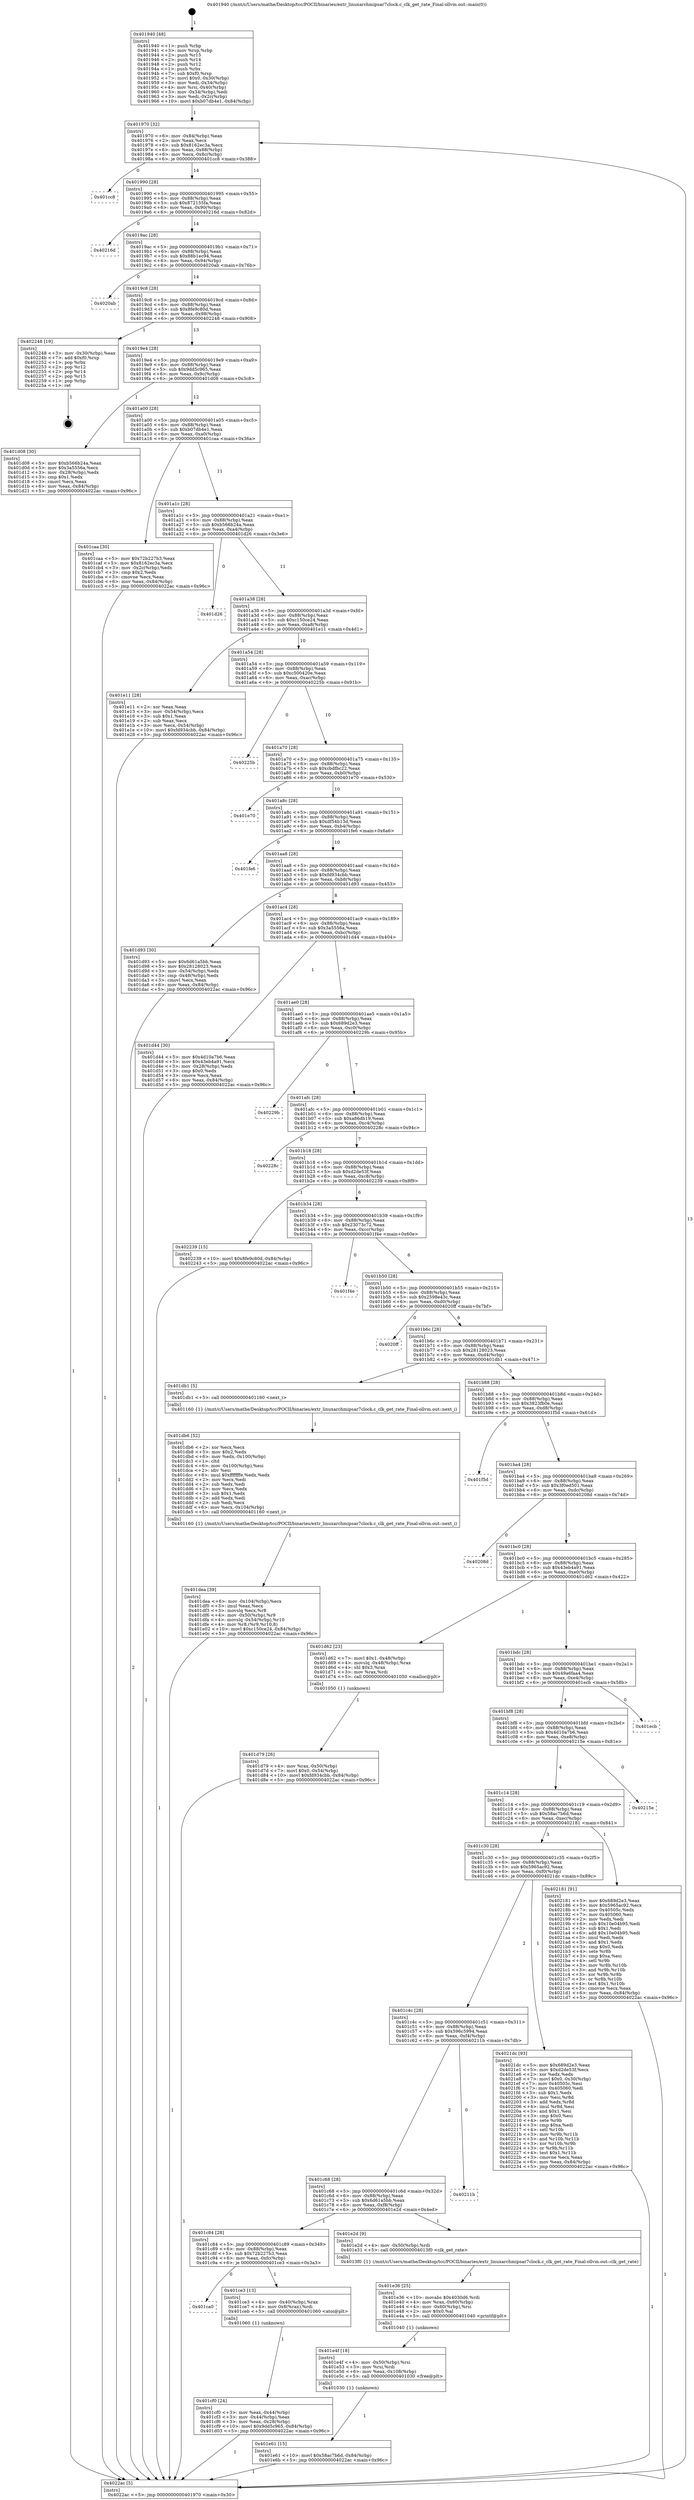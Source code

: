 digraph "0x401940" {
  label = "0x401940 (/mnt/c/Users/mathe/Desktop/tcc/POCII/binaries/extr_linuxarchmipsar7clock.c_clk_get_rate_Final-ollvm.out::main(0))"
  labelloc = "t"
  node[shape=record]

  Entry [label="",width=0.3,height=0.3,shape=circle,fillcolor=black,style=filled]
  "0x401970" [label="{
     0x401970 [32]\l
     | [instrs]\l
     &nbsp;&nbsp;0x401970 \<+6\>: mov -0x84(%rbp),%eax\l
     &nbsp;&nbsp;0x401976 \<+2\>: mov %eax,%ecx\l
     &nbsp;&nbsp;0x401978 \<+6\>: sub $0x8162ec3a,%ecx\l
     &nbsp;&nbsp;0x40197e \<+6\>: mov %eax,-0x88(%rbp)\l
     &nbsp;&nbsp;0x401984 \<+6\>: mov %ecx,-0x8c(%rbp)\l
     &nbsp;&nbsp;0x40198a \<+6\>: je 0000000000401cc8 \<main+0x388\>\l
  }"]
  "0x401cc8" [label="{
     0x401cc8\l
  }", style=dashed]
  "0x401990" [label="{
     0x401990 [28]\l
     | [instrs]\l
     &nbsp;&nbsp;0x401990 \<+5\>: jmp 0000000000401995 \<main+0x55\>\l
     &nbsp;&nbsp;0x401995 \<+6\>: mov -0x88(%rbp),%eax\l
     &nbsp;&nbsp;0x40199b \<+5\>: sub $0x872155fa,%eax\l
     &nbsp;&nbsp;0x4019a0 \<+6\>: mov %eax,-0x90(%rbp)\l
     &nbsp;&nbsp;0x4019a6 \<+6\>: je 000000000040216d \<main+0x82d\>\l
  }"]
  Exit [label="",width=0.3,height=0.3,shape=circle,fillcolor=black,style=filled,peripheries=2]
  "0x40216d" [label="{
     0x40216d\l
  }", style=dashed]
  "0x4019ac" [label="{
     0x4019ac [28]\l
     | [instrs]\l
     &nbsp;&nbsp;0x4019ac \<+5\>: jmp 00000000004019b1 \<main+0x71\>\l
     &nbsp;&nbsp;0x4019b1 \<+6\>: mov -0x88(%rbp),%eax\l
     &nbsp;&nbsp;0x4019b7 \<+5\>: sub $0x88b1ec94,%eax\l
     &nbsp;&nbsp;0x4019bc \<+6\>: mov %eax,-0x94(%rbp)\l
     &nbsp;&nbsp;0x4019c2 \<+6\>: je 00000000004020ab \<main+0x76b\>\l
  }"]
  "0x401e61" [label="{
     0x401e61 [15]\l
     | [instrs]\l
     &nbsp;&nbsp;0x401e61 \<+10\>: movl $0x58ac7b6d,-0x84(%rbp)\l
     &nbsp;&nbsp;0x401e6b \<+5\>: jmp 00000000004022ac \<main+0x96c\>\l
  }"]
  "0x4020ab" [label="{
     0x4020ab\l
  }", style=dashed]
  "0x4019c8" [label="{
     0x4019c8 [28]\l
     | [instrs]\l
     &nbsp;&nbsp;0x4019c8 \<+5\>: jmp 00000000004019cd \<main+0x8d\>\l
     &nbsp;&nbsp;0x4019cd \<+6\>: mov -0x88(%rbp),%eax\l
     &nbsp;&nbsp;0x4019d3 \<+5\>: sub $0x8fe9c80d,%eax\l
     &nbsp;&nbsp;0x4019d8 \<+6\>: mov %eax,-0x98(%rbp)\l
     &nbsp;&nbsp;0x4019de \<+6\>: je 0000000000402248 \<main+0x908\>\l
  }"]
  "0x401e4f" [label="{
     0x401e4f [18]\l
     | [instrs]\l
     &nbsp;&nbsp;0x401e4f \<+4\>: mov -0x50(%rbp),%rsi\l
     &nbsp;&nbsp;0x401e53 \<+3\>: mov %rsi,%rdi\l
     &nbsp;&nbsp;0x401e56 \<+6\>: mov %eax,-0x108(%rbp)\l
     &nbsp;&nbsp;0x401e5c \<+5\>: call 0000000000401030 \<free@plt\>\l
     | [calls]\l
     &nbsp;&nbsp;0x401030 \{1\} (unknown)\l
  }"]
  "0x402248" [label="{
     0x402248 [19]\l
     | [instrs]\l
     &nbsp;&nbsp;0x402248 \<+3\>: mov -0x30(%rbp),%eax\l
     &nbsp;&nbsp;0x40224b \<+7\>: add $0xf0,%rsp\l
     &nbsp;&nbsp;0x402252 \<+1\>: pop %rbx\l
     &nbsp;&nbsp;0x402253 \<+2\>: pop %r12\l
     &nbsp;&nbsp;0x402255 \<+2\>: pop %r14\l
     &nbsp;&nbsp;0x402257 \<+2\>: pop %r15\l
     &nbsp;&nbsp;0x402259 \<+1\>: pop %rbp\l
     &nbsp;&nbsp;0x40225a \<+1\>: ret\l
  }"]
  "0x4019e4" [label="{
     0x4019e4 [28]\l
     | [instrs]\l
     &nbsp;&nbsp;0x4019e4 \<+5\>: jmp 00000000004019e9 \<main+0xa9\>\l
     &nbsp;&nbsp;0x4019e9 \<+6\>: mov -0x88(%rbp),%eax\l
     &nbsp;&nbsp;0x4019ef \<+5\>: sub $0x9dd5c965,%eax\l
     &nbsp;&nbsp;0x4019f4 \<+6\>: mov %eax,-0x9c(%rbp)\l
     &nbsp;&nbsp;0x4019fa \<+6\>: je 0000000000401d08 \<main+0x3c8\>\l
  }"]
  "0x401e36" [label="{
     0x401e36 [25]\l
     | [instrs]\l
     &nbsp;&nbsp;0x401e36 \<+10\>: movabs $0x4030d6,%rdi\l
     &nbsp;&nbsp;0x401e40 \<+4\>: mov %rax,-0x60(%rbp)\l
     &nbsp;&nbsp;0x401e44 \<+4\>: mov -0x60(%rbp),%rsi\l
     &nbsp;&nbsp;0x401e48 \<+2\>: mov $0x0,%al\l
     &nbsp;&nbsp;0x401e4a \<+5\>: call 0000000000401040 \<printf@plt\>\l
     | [calls]\l
     &nbsp;&nbsp;0x401040 \{1\} (unknown)\l
  }"]
  "0x401d08" [label="{
     0x401d08 [30]\l
     | [instrs]\l
     &nbsp;&nbsp;0x401d08 \<+5\>: mov $0xb566b24a,%eax\l
     &nbsp;&nbsp;0x401d0d \<+5\>: mov $0x3a5556a,%ecx\l
     &nbsp;&nbsp;0x401d12 \<+3\>: mov -0x28(%rbp),%edx\l
     &nbsp;&nbsp;0x401d15 \<+3\>: cmp $0x1,%edx\l
     &nbsp;&nbsp;0x401d18 \<+3\>: cmovl %ecx,%eax\l
     &nbsp;&nbsp;0x401d1b \<+6\>: mov %eax,-0x84(%rbp)\l
     &nbsp;&nbsp;0x401d21 \<+5\>: jmp 00000000004022ac \<main+0x96c\>\l
  }"]
  "0x401a00" [label="{
     0x401a00 [28]\l
     | [instrs]\l
     &nbsp;&nbsp;0x401a00 \<+5\>: jmp 0000000000401a05 \<main+0xc5\>\l
     &nbsp;&nbsp;0x401a05 \<+6\>: mov -0x88(%rbp),%eax\l
     &nbsp;&nbsp;0x401a0b \<+5\>: sub $0xb07db4e1,%eax\l
     &nbsp;&nbsp;0x401a10 \<+6\>: mov %eax,-0xa0(%rbp)\l
     &nbsp;&nbsp;0x401a16 \<+6\>: je 0000000000401caa \<main+0x36a\>\l
  }"]
  "0x401dea" [label="{
     0x401dea [39]\l
     | [instrs]\l
     &nbsp;&nbsp;0x401dea \<+6\>: mov -0x104(%rbp),%ecx\l
     &nbsp;&nbsp;0x401df0 \<+3\>: imul %eax,%ecx\l
     &nbsp;&nbsp;0x401df3 \<+3\>: movslq %ecx,%r8\l
     &nbsp;&nbsp;0x401df6 \<+4\>: mov -0x50(%rbp),%r9\l
     &nbsp;&nbsp;0x401dfa \<+4\>: movslq -0x54(%rbp),%r10\l
     &nbsp;&nbsp;0x401dfe \<+4\>: mov %r8,(%r9,%r10,8)\l
     &nbsp;&nbsp;0x401e02 \<+10\>: movl $0xc150ce24,-0x84(%rbp)\l
     &nbsp;&nbsp;0x401e0c \<+5\>: jmp 00000000004022ac \<main+0x96c\>\l
  }"]
  "0x401caa" [label="{
     0x401caa [30]\l
     | [instrs]\l
     &nbsp;&nbsp;0x401caa \<+5\>: mov $0x72b227b3,%eax\l
     &nbsp;&nbsp;0x401caf \<+5\>: mov $0x8162ec3a,%ecx\l
     &nbsp;&nbsp;0x401cb4 \<+3\>: mov -0x2c(%rbp),%edx\l
     &nbsp;&nbsp;0x401cb7 \<+3\>: cmp $0x2,%edx\l
     &nbsp;&nbsp;0x401cba \<+3\>: cmovne %ecx,%eax\l
     &nbsp;&nbsp;0x401cbd \<+6\>: mov %eax,-0x84(%rbp)\l
     &nbsp;&nbsp;0x401cc3 \<+5\>: jmp 00000000004022ac \<main+0x96c\>\l
  }"]
  "0x401a1c" [label="{
     0x401a1c [28]\l
     | [instrs]\l
     &nbsp;&nbsp;0x401a1c \<+5\>: jmp 0000000000401a21 \<main+0xe1\>\l
     &nbsp;&nbsp;0x401a21 \<+6\>: mov -0x88(%rbp),%eax\l
     &nbsp;&nbsp;0x401a27 \<+5\>: sub $0xb566b24a,%eax\l
     &nbsp;&nbsp;0x401a2c \<+6\>: mov %eax,-0xa4(%rbp)\l
     &nbsp;&nbsp;0x401a32 \<+6\>: je 0000000000401d26 \<main+0x3e6\>\l
  }"]
  "0x4022ac" [label="{
     0x4022ac [5]\l
     | [instrs]\l
     &nbsp;&nbsp;0x4022ac \<+5\>: jmp 0000000000401970 \<main+0x30\>\l
  }"]
  "0x401940" [label="{
     0x401940 [48]\l
     | [instrs]\l
     &nbsp;&nbsp;0x401940 \<+1\>: push %rbp\l
     &nbsp;&nbsp;0x401941 \<+3\>: mov %rsp,%rbp\l
     &nbsp;&nbsp;0x401944 \<+2\>: push %r15\l
     &nbsp;&nbsp;0x401946 \<+2\>: push %r14\l
     &nbsp;&nbsp;0x401948 \<+2\>: push %r12\l
     &nbsp;&nbsp;0x40194a \<+1\>: push %rbx\l
     &nbsp;&nbsp;0x40194b \<+7\>: sub $0xf0,%rsp\l
     &nbsp;&nbsp;0x401952 \<+7\>: movl $0x0,-0x30(%rbp)\l
     &nbsp;&nbsp;0x401959 \<+3\>: mov %edi,-0x34(%rbp)\l
     &nbsp;&nbsp;0x40195c \<+4\>: mov %rsi,-0x40(%rbp)\l
     &nbsp;&nbsp;0x401960 \<+3\>: mov -0x34(%rbp),%edi\l
     &nbsp;&nbsp;0x401963 \<+3\>: mov %edi,-0x2c(%rbp)\l
     &nbsp;&nbsp;0x401966 \<+10\>: movl $0xb07db4e1,-0x84(%rbp)\l
  }"]
  "0x401db6" [label="{
     0x401db6 [52]\l
     | [instrs]\l
     &nbsp;&nbsp;0x401db6 \<+2\>: xor %ecx,%ecx\l
     &nbsp;&nbsp;0x401db8 \<+5\>: mov $0x2,%edx\l
     &nbsp;&nbsp;0x401dbd \<+6\>: mov %edx,-0x100(%rbp)\l
     &nbsp;&nbsp;0x401dc3 \<+1\>: cltd\l
     &nbsp;&nbsp;0x401dc4 \<+6\>: mov -0x100(%rbp),%esi\l
     &nbsp;&nbsp;0x401dca \<+2\>: idiv %esi\l
     &nbsp;&nbsp;0x401dcc \<+6\>: imul $0xfffffffe,%edx,%edx\l
     &nbsp;&nbsp;0x401dd2 \<+2\>: mov %ecx,%edi\l
     &nbsp;&nbsp;0x401dd4 \<+2\>: sub %edx,%edi\l
     &nbsp;&nbsp;0x401dd6 \<+2\>: mov %ecx,%edx\l
     &nbsp;&nbsp;0x401dd8 \<+3\>: sub $0x1,%edx\l
     &nbsp;&nbsp;0x401ddb \<+2\>: add %edx,%edi\l
     &nbsp;&nbsp;0x401ddd \<+2\>: sub %edi,%ecx\l
     &nbsp;&nbsp;0x401ddf \<+6\>: mov %ecx,-0x104(%rbp)\l
     &nbsp;&nbsp;0x401de5 \<+5\>: call 0000000000401160 \<next_i\>\l
     | [calls]\l
     &nbsp;&nbsp;0x401160 \{1\} (/mnt/c/Users/mathe/Desktop/tcc/POCII/binaries/extr_linuxarchmipsar7clock.c_clk_get_rate_Final-ollvm.out::next_i)\l
  }"]
  "0x401d26" [label="{
     0x401d26\l
  }", style=dashed]
  "0x401a38" [label="{
     0x401a38 [28]\l
     | [instrs]\l
     &nbsp;&nbsp;0x401a38 \<+5\>: jmp 0000000000401a3d \<main+0xfd\>\l
     &nbsp;&nbsp;0x401a3d \<+6\>: mov -0x88(%rbp),%eax\l
     &nbsp;&nbsp;0x401a43 \<+5\>: sub $0xc150ce24,%eax\l
     &nbsp;&nbsp;0x401a48 \<+6\>: mov %eax,-0xa8(%rbp)\l
     &nbsp;&nbsp;0x401a4e \<+6\>: je 0000000000401e11 \<main+0x4d1\>\l
  }"]
  "0x401d79" [label="{
     0x401d79 [26]\l
     | [instrs]\l
     &nbsp;&nbsp;0x401d79 \<+4\>: mov %rax,-0x50(%rbp)\l
     &nbsp;&nbsp;0x401d7d \<+7\>: movl $0x0,-0x54(%rbp)\l
     &nbsp;&nbsp;0x401d84 \<+10\>: movl $0xfd934cbb,-0x84(%rbp)\l
     &nbsp;&nbsp;0x401d8e \<+5\>: jmp 00000000004022ac \<main+0x96c\>\l
  }"]
  "0x401e11" [label="{
     0x401e11 [28]\l
     | [instrs]\l
     &nbsp;&nbsp;0x401e11 \<+2\>: xor %eax,%eax\l
     &nbsp;&nbsp;0x401e13 \<+3\>: mov -0x54(%rbp),%ecx\l
     &nbsp;&nbsp;0x401e16 \<+3\>: sub $0x1,%eax\l
     &nbsp;&nbsp;0x401e19 \<+2\>: sub %eax,%ecx\l
     &nbsp;&nbsp;0x401e1b \<+3\>: mov %ecx,-0x54(%rbp)\l
     &nbsp;&nbsp;0x401e1e \<+10\>: movl $0xfd934cbb,-0x84(%rbp)\l
     &nbsp;&nbsp;0x401e28 \<+5\>: jmp 00000000004022ac \<main+0x96c\>\l
  }"]
  "0x401a54" [label="{
     0x401a54 [28]\l
     | [instrs]\l
     &nbsp;&nbsp;0x401a54 \<+5\>: jmp 0000000000401a59 \<main+0x119\>\l
     &nbsp;&nbsp;0x401a59 \<+6\>: mov -0x88(%rbp),%eax\l
     &nbsp;&nbsp;0x401a5f \<+5\>: sub $0xc500420e,%eax\l
     &nbsp;&nbsp;0x401a64 \<+6\>: mov %eax,-0xac(%rbp)\l
     &nbsp;&nbsp;0x401a6a \<+6\>: je 000000000040225b \<main+0x91b\>\l
  }"]
  "0x401cf0" [label="{
     0x401cf0 [24]\l
     | [instrs]\l
     &nbsp;&nbsp;0x401cf0 \<+3\>: mov %eax,-0x44(%rbp)\l
     &nbsp;&nbsp;0x401cf3 \<+3\>: mov -0x44(%rbp),%eax\l
     &nbsp;&nbsp;0x401cf6 \<+3\>: mov %eax,-0x28(%rbp)\l
     &nbsp;&nbsp;0x401cf9 \<+10\>: movl $0x9dd5c965,-0x84(%rbp)\l
     &nbsp;&nbsp;0x401d03 \<+5\>: jmp 00000000004022ac \<main+0x96c\>\l
  }"]
  "0x40225b" [label="{
     0x40225b\l
  }", style=dashed]
  "0x401a70" [label="{
     0x401a70 [28]\l
     | [instrs]\l
     &nbsp;&nbsp;0x401a70 \<+5\>: jmp 0000000000401a75 \<main+0x135\>\l
     &nbsp;&nbsp;0x401a75 \<+6\>: mov -0x88(%rbp),%eax\l
     &nbsp;&nbsp;0x401a7b \<+5\>: sub $0xcbdfbc22,%eax\l
     &nbsp;&nbsp;0x401a80 \<+6\>: mov %eax,-0xb0(%rbp)\l
     &nbsp;&nbsp;0x401a86 \<+6\>: je 0000000000401e70 \<main+0x530\>\l
  }"]
  "0x401ca0" [label="{
     0x401ca0\l
  }", style=dashed]
  "0x401e70" [label="{
     0x401e70\l
  }", style=dashed]
  "0x401a8c" [label="{
     0x401a8c [28]\l
     | [instrs]\l
     &nbsp;&nbsp;0x401a8c \<+5\>: jmp 0000000000401a91 \<main+0x151\>\l
     &nbsp;&nbsp;0x401a91 \<+6\>: mov -0x88(%rbp),%eax\l
     &nbsp;&nbsp;0x401a97 \<+5\>: sub $0xdf54b13d,%eax\l
     &nbsp;&nbsp;0x401a9c \<+6\>: mov %eax,-0xb4(%rbp)\l
     &nbsp;&nbsp;0x401aa2 \<+6\>: je 0000000000401fe6 \<main+0x6a6\>\l
  }"]
  "0x401ce3" [label="{
     0x401ce3 [13]\l
     | [instrs]\l
     &nbsp;&nbsp;0x401ce3 \<+4\>: mov -0x40(%rbp),%rax\l
     &nbsp;&nbsp;0x401ce7 \<+4\>: mov 0x8(%rax),%rdi\l
     &nbsp;&nbsp;0x401ceb \<+5\>: call 0000000000401060 \<atoi@plt\>\l
     | [calls]\l
     &nbsp;&nbsp;0x401060 \{1\} (unknown)\l
  }"]
  "0x401fe6" [label="{
     0x401fe6\l
  }", style=dashed]
  "0x401aa8" [label="{
     0x401aa8 [28]\l
     | [instrs]\l
     &nbsp;&nbsp;0x401aa8 \<+5\>: jmp 0000000000401aad \<main+0x16d\>\l
     &nbsp;&nbsp;0x401aad \<+6\>: mov -0x88(%rbp),%eax\l
     &nbsp;&nbsp;0x401ab3 \<+5\>: sub $0xfd934cbb,%eax\l
     &nbsp;&nbsp;0x401ab8 \<+6\>: mov %eax,-0xb8(%rbp)\l
     &nbsp;&nbsp;0x401abe \<+6\>: je 0000000000401d93 \<main+0x453\>\l
  }"]
  "0x401c84" [label="{
     0x401c84 [28]\l
     | [instrs]\l
     &nbsp;&nbsp;0x401c84 \<+5\>: jmp 0000000000401c89 \<main+0x349\>\l
     &nbsp;&nbsp;0x401c89 \<+6\>: mov -0x88(%rbp),%eax\l
     &nbsp;&nbsp;0x401c8f \<+5\>: sub $0x72b227b3,%eax\l
     &nbsp;&nbsp;0x401c94 \<+6\>: mov %eax,-0xfc(%rbp)\l
     &nbsp;&nbsp;0x401c9a \<+6\>: je 0000000000401ce3 \<main+0x3a3\>\l
  }"]
  "0x401d93" [label="{
     0x401d93 [30]\l
     | [instrs]\l
     &nbsp;&nbsp;0x401d93 \<+5\>: mov $0x6d61a5bb,%eax\l
     &nbsp;&nbsp;0x401d98 \<+5\>: mov $0x28128023,%ecx\l
     &nbsp;&nbsp;0x401d9d \<+3\>: mov -0x54(%rbp),%edx\l
     &nbsp;&nbsp;0x401da0 \<+3\>: cmp -0x48(%rbp),%edx\l
     &nbsp;&nbsp;0x401da3 \<+3\>: cmovl %ecx,%eax\l
     &nbsp;&nbsp;0x401da6 \<+6\>: mov %eax,-0x84(%rbp)\l
     &nbsp;&nbsp;0x401dac \<+5\>: jmp 00000000004022ac \<main+0x96c\>\l
  }"]
  "0x401ac4" [label="{
     0x401ac4 [28]\l
     | [instrs]\l
     &nbsp;&nbsp;0x401ac4 \<+5\>: jmp 0000000000401ac9 \<main+0x189\>\l
     &nbsp;&nbsp;0x401ac9 \<+6\>: mov -0x88(%rbp),%eax\l
     &nbsp;&nbsp;0x401acf \<+5\>: sub $0x3a5556a,%eax\l
     &nbsp;&nbsp;0x401ad4 \<+6\>: mov %eax,-0xbc(%rbp)\l
     &nbsp;&nbsp;0x401ada \<+6\>: je 0000000000401d44 \<main+0x404\>\l
  }"]
  "0x401e2d" [label="{
     0x401e2d [9]\l
     | [instrs]\l
     &nbsp;&nbsp;0x401e2d \<+4\>: mov -0x50(%rbp),%rdi\l
     &nbsp;&nbsp;0x401e31 \<+5\>: call 00000000004013f0 \<clk_get_rate\>\l
     | [calls]\l
     &nbsp;&nbsp;0x4013f0 \{1\} (/mnt/c/Users/mathe/Desktop/tcc/POCII/binaries/extr_linuxarchmipsar7clock.c_clk_get_rate_Final-ollvm.out::clk_get_rate)\l
  }"]
  "0x401d44" [label="{
     0x401d44 [30]\l
     | [instrs]\l
     &nbsp;&nbsp;0x401d44 \<+5\>: mov $0x4d10a7b6,%eax\l
     &nbsp;&nbsp;0x401d49 \<+5\>: mov $0x43eb4a91,%ecx\l
     &nbsp;&nbsp;0x401d4e \<+3\>: mov -0x28(%rbp),%edx\l
     &nbsp;&nbsp;0x401d51 \<+3\>: cmp $0x0,%edx\l
     &nbsp;&nbsp;0x401d54 \<+3\>: cmove %ecx,%eax\l
     &nbsp;&nbsp;0x401d57 \<+6\>: mov %eax,-0x84(%rbp)\l
     &nbsp;&nbsp;0x401d5d \<+5\>: jmp 00000000004022ac \<main+0x96c\>\l
  }"]
  "0x401ae0" [label="{
     0x401ae0 [28]\l
     | [instrs]\l
     &nbsp;&nbsp;0x401ae0 \<+5\>: jmp 0000000000401ae5 \<main+0x1a5\>\l
     &nbsp;&nbsp;0x401ae5 \<+6\>: mov -0x88(%rbp),%eax\l
     &nbsp;&nbsp;0x401aeb \<+5\>: sub $0x689d2e3,%eax\l
     &nbsp;&nbsp;0x401af0 \<+6\>: mov %eax,-0xc0(%rbp)\l
     &nbsp;&nbsp;0x401af6 \<+6\>: je 000000000040229b \<main+0x95b\>\l
  }"]
  "0x401c68" [label="{
     0x401c68 [28]\l
     | [instrs]\l
     &nbsp;&nbsp;0x401c68 \<+5\>: jmp 0000000000401c6d \<main+0x32d\>\l
     &nbsp;&nbsp;0x401c6d \<+6\>: mov -0x88(%rbp),%eax\l
     &nbsp;&nbsp;0x401c73 \<+5\>: sub $0x6d61a5bb,%eax\l
     &nbsp;&nbsp;0x401c78 \<+6\>: mov %eax,-0xf8(%rbp)\l
     &nbsp;&nbsp;0x401c7e \<+6\>: je 0000000000401e2d \<main+0x4ed\>\l
  }"]
  "0x40229b" [label="{
     0x40229b\l
  }", style=dashed]
  "0x401afc" [label="{
     0x401afc [28]\l
     | [instrs]\l
     &nbsp;&nbsp;0x401afc \<+5\>: jmp 0000000000401b01 \<main+0x1c1\>\l
     &nbsp;&nbsp;0x401b01 \<+6\>: mov -0x88(%rbp),%eax\l
     &nbsp;&nbsp;0x401b07 \<+5\>: sub $0xa86db19,%eax\l
     &nbsp;&nbsp;0x401b0c \<+6\>: mov %eax,-0xc4(%rbp)\l
     &nbsp;&nbsp;0x401b12 \<+6\>: je 000000000040228c \<main+0x94c\>\l
  }"]
  "0x40211b" [label="{
     0x40211b\l
  }", style=dashed]
  "0x40228c" [label="{
     0x40228c\l
  }", style=dashed]
  "0x401b18" [label="{
     0x401b18 [28]\l
     | [instrs]\l
     &nbsp;&nbsp;0x401b18 \<+5\>: jmp 0000000000401b1d \<main+0x1dd\>\l
     &nbsp;&nbsp;0x401b1d \<+6\>: mov -0x88(%rbp),%eax\l
     &nbsp;&nbsp;0x401b23 \<+5\>: sub $0xd2de53f,%eax\l
     &nbsp;&nbsp;0x401b28 \<+6\>: mov %eax,-0xc8(%rbp)\l
     &nbsp;&nbsp;0x401b2e \<+6\>: je 0000000000402239 \<main+0x8f9\>\l
  }"]
  "0x401c4c" [label="{
     0x401c4c [28]\l
     | [instrs]\l
     &nbsp;&nbsp;0x401c4c \<+5\>: jmp 0000000000401c51 \<main+0x311\>\l
     &nbsp;&nbsp;0x401c51 \<+6\>: mov -0x88(%rbp),%eax\l
     &nbsp;&nbsp;0x401c57 \<+5\>: sub $0x596c5994,%eax\l
     &nbsp;&nbsp;0x401c5c \<+6\>: mov %eax,-0xf4(%rbp)\l
     &nbsp;&nbsp;0x401c62 \<+6\>: je 000000000040211b \<main+0x7db\>\l
  }"]
  "0x402239" [label="{
     0x402239 [15]\l
     | [instrs]\l
     &nbsp;&nbsp;0x402239 \<+10\>: movl $0x8fe9c80d,-0x84(%rbp)\l
     &nbsp;&nbsp;0x402243 \<+5\>: jmp 00000000004022ac \<main+0x96c\>\l
  }"]
  "0x401b34" [label="{
     0x401b34 [28]\l
     | [instrs]\l
     &nbsp;&nbsp;0x401b34 \<+5\>: jmp 0000000000401b39 \<main+0x1f9\>\l
     &nbsp;&nbsp;0x401b39 \<+6\>: mov -0x88(%rbp),%eax\l
     &nbsp;&nbsp;0x401b3f \<+5\>: sub $0x23073c72,%eax\l
     &nbsp;&nbsp;0x401b44 \<+6\>: mov %eax,-0xcc(%rbp)\l
     &nbsp;&nbsp;0x401b4a \<+6\>: je 0000000000401f4e \<main+0x60e\>\l
  }"]
  "0x4021dc" [label="{
     0x4021dc [93]\l
     | [instrs]\l
     &nbsp;&nbsp;0x4021dc \<+5\>: mov $0x689d2e3,%eax\l
     &nbsp;&nbsp;0x4021e1 \<+5\>: mov $0xd2de53f,%ecx\l
     &nbsp;&nbsp;0x4021e6 \<+2\>: xor %edx,%edx\l
     &nbsp;&nbsp;0x4021e8 \<+7\>: movl $0x0,-0x30(%rbp)\l
     &nbsp;&nbsp;0x4021ef \<+7\>: mov 0x40505c,%esi\l
     &nbsp;&nbsp;0x4021f6 \<+7\>: mov 0x405060,%edi\l
     &nbsp;&nbsp;0x4021fd \<+3\>: sub $0x1,%edx\l
     &nbsp;&nbsp;0x402200 \<+3\>: mov %esi,%r8d\l
     &nbsp;&nbsp;0x402203 \<+3\>: add %edx,%r8d\l
     &nbsp;&nbsp;0x402206 \<+4\>: imul %r8d,%esi\l
     &nbsp;&nbsp;0x40220a \<+3\>: and $0x1,%esi\l
     &nbsp;&nbsp;0x40220d \<+3\>: cmp $0x0,%esi\l
     &nbsp;&nbsp;0x402210 \<+4\>: sete %r9b\l
     &nbsp;&nbsp;0x402214 \<+3\>: cmp $0xa,%edi\l
     &nbsp;&nbsp;0x402217 \<+4\>: setl %r10b\l
     &nbsp;&nbsp;0x40221b \<+3\>: mov %r9b,%r11b\l
     &nbsp;&nbsp;0x40221e \<+3\>: and %r10b,%r11b\l
     &nbsp;&nbsp;0x402221 \<+3\>: xor %r10b,%r9b\l
     &nbsp;&nbsp;0x402224 \<+3\>: or %r9b,%r11b\l
     &nbsp;&nbsp;0x402227 \<+4\>: test $0x1,%r11b\l
     &nbsp;&nbsp;0x40222b \<+3\>: cmovne %ecx,%eax\l
     &nbsp;&nbsp;0x40222e \<+6\>: mov %eax,-0x84(%rbp)\l
     &nbsp;&nbsp;0x402234 \<+5\>: jmp 00000000004022ac \<main+0x96c\>\l
  }"]
  "0x401f4e" [label="{
     0x401f4e\l
  }", style=dashed]
  "0x401b50" [label="{
     0x401b50 [28]\l
     | [instrs]\l
     &nbsp;&nbsp;0x401b50 \<+5\>: jmp 0000000000401b55 \<main+0x215\>\l
     &nbsp;&nbsp;0x401b55 \<+6\>: mov -0x88(%rbp),%eax\l
     &nbsp;&nbsp;0x401b5b \<+5\>: sub $0x2598e43c,%eax\l
     &nbsp;&nbsp;0x401b60 \<+6\>: mov %eax,-0xd0(%rbp)\l
     &nbsp;&nbsp;0x401b66 \<+6\>: je 00000000004020ff \<main+0x7bf\>\l
  }"]
  "0x401c30" [label="{
     0x401c30 [28]\l
     | [instrs]\l
     &nbsp;&nbsp;0x401c30 \<+5\>: jmp 0000000000401c35 \<main+0x2f5\>\l
     &nbsp;&nbsp;0x401c35 \<+6\>: mov -0x88(%rbp),%eax\l
     &nbsp;&nbsp;0x401c3b \<+5\>: sub $0x5965ac92,%eax\l
     &nbsp;&nbsp;0x401c40 \<+6\>: mov %eax,-0xf0(%rbp)\l
     &nbsp;&nbsp;0x401c46 \<+6\>: je 00000000004021dc \<main+0x89c\>\l
  }"]
  "0x4020ff" [label="{
     0x4020ff\l
  }", style=dashed]
  "0x401b6c" [label="{
     0x401b6c [28]\l
     | [instrs]\l
     &nbsp;&nbsp;0x401b6c \<+5\>: jmp 0000000000401b71 \<main+0x231\>\l
     &nbsp;&nbsp;0x401b71 \<+6\>: mov -0x88(%rbp),%eax\l
     &nbsp;&nbsp;0x401b77 \<+5\>: sub $0x28128023,%eax\l
     &nbsp;&nbsp;0x401b7c \<+6\>: mov %eax,-0xd4(%rbp)\l
     &nbsp;&nbsp;0x401b82 \<+6\>: je 0000000000401db1 \<main+0x471\>\l
  }"]
  "0x402181" [label="{
     0x402181 [91]\l
     | [instrs]\l
     &nbsp;&nbsp;0x402181 \<+5\>: mov $0x689d2e3,%eax\l
     &nbsp;&nbsp;0x402186 \<+5\>: mov $0x5965ac92,%ecx\l
     &nbsp;&nbsp;0x40218b \<+7\>: mov 0x40505c,%edx\l
     &nbsp;&nbsp;0x402192 \<+7\>: mov 0x405060,%esi\l
     &nbsp;&nbsp;0x402199 \<+2\>: mov %edx,%edi\l
     &nbsp;&nbsp;0x40219b \<+6\>: sub $0x10e04b95,%edi\l
     &nbsp;&nbsp;0x4021a1 \<+3\>: sub $0x1,%edi\l
     &nbsp;&nbsp;0x4021a4 \<+6\>: add $0x10e04b95,%edi\l
     &nbsp;&nbsp;0x4021aa \<+3\>: imul %edi,%edx\l
     &nbsp;&nbsp;0x4021ad \<+3\>: and $0x1,%edx\l
     &nbsp;&nbsp;0x4021b0 \<+3\>: cmp $0x0,%edx\l
     &nbsp;&nbsp;0x4021b3 \<+4\>: sete %r8b\l
     &nbsp;&nbsp;0x4021b7 \<+3\>: cmp $0xa,%esi\l
     &nbsp;&nbsp;0x4021ba \<+4\>: setl %r9b\l
     &nbsp;&nbsp;0x4021be \<+3\>: mov %r8b,%r10b\l
     &nbsp;&nbsp;0x4021c1 \<+3\>: and %r9b,%r10b\l
     &nbsp;&nbsp;0x4021c4 \<+3\>: xor %r9b,%r8b\l
     &nbsp;&nbsp;0x4021c7 \<+3\>: or %r8b,%r10b\l
     &nbsp;&nbsp;0x4021ca \<+4\>: test $0x1,%r10b\l
     &nbsp;&nbsp;0x4021ce \<+3\>: cmovne %ecx,%eax\l
     &nbsp;&nbsp;0x4021d1 \<+6\>: mov %eax,-0x84(%rbp)\l
     &nbsp;&nbsp;0x4021d7 \<+5\>: jmp 00000000004022ac \<main+0x96c\>\l
  }"]
  "0x401db1" [label="{
     0x401db1 [5]\l
     | [instrs]\l
     &nbsp;&nbsp;0x401db1 \<+5\>: call 0000000000401160 \<next_i\>\l
     | [calls]\l
     &nbsp;&nbsp;0x401160 \{1\} (/mnt/c/Users/mathe/Desktop/tcc/POCII/binaries/extr_linuxarchmipsar7clock.c_clk_get_rate_Final-ollvm.out::next_i)\l
  }"]
  "0x401b88" [label="{
     0x401b88 [28]\l
     | [instrs]\l
     &nbsp;&nbsp;0x401b88 \<+5\>: jmp 0000000000401b8d \<main+0x24d\>\l
     &nbsp;&nbsp;0x401b8d \<+6\>: mov -0x88(%rbp),%eax\l
     &nbsp;&nbsp;0x401b93 \<+5\>: sub $0x3823fb0e,%eax\l
     &nbsp;&nbsp;0x401b98 \<+6\>: mov %eax,-0xd8(%rbp)\l
     &nbsp;&nbsp;0x401b9e \<+6\>: je 0000000000401f5d \<main+0x61d\>\l
  }"]
  "0x401c14" [label="{
     0x401c14 [28]\l
     | [instrs]\l
     &nbsp;&nbsp;0x401c14 \<+5\>: jmp 0000000000401c19 \<main+0x2d9\>\l
     &nbsp;&nbsp;0x401c19 \<+6\>: mov -0x88(%rbp),%eax\l
     &nbsp;&nbsp;0x401c1f \<+5\>: sub $0x58ac7b6d,%eax\l
     &nbsp;&nbsp;0x401c24 \<+6\>: mov %eax,-0xec(%rbp)\l
     &nbsp;&nbsp;0x401c2a \<+6\>: je 0000000000402181 \<main+0x841\>\l
  }"]
  "0x401f5d" [label="{
     0x401f5d\l
  }", style=dashed]
  "0x401ba4" [label="{
     0x401ba4 [28]\l
     | [instrs]\l
     &nbsp;&nbsp;0x401ba4 \<+5\>: jmp 0000000000401ba9 \<main+0x269\>\l
     &nbsp;&nbsp;0x401ba9 \<+6\>: mov -0x88(%rbp),%eax\l
     &nbsp;&nbsp;0x401baf \<+5\>: sub $0x3f0ed501,%eax\l
     &nbsp;&nbsp;0x401bb4 \<+6\>: mov %eax,-0xdc(%rbp)\l
     &nbsp;&nbsp;0x401bba \<+6\>: je 000000000040208d \<main+0x74d\>\l
  }"]
  "0x40215e" [label="{
     0x40215e\l
  }", style=dashed]
  "0x40208d" [label="{
     0x40208d\l
  }", style=dashed]
  "0x401bc0" [label="{
     0x401bc0 [28]\l
     | [instrs]\l
     &nbsp;&nbsp;0x401bc0 \<+5\>: jmp 0000000000401bc5 \<main+0x285\>\l
     &nbsp;&nbsp;0x401bc5 \<+6\>: mov -0x88(%rbp),%eax\l
     &nbsp;&nbsp;0x401bcb \<+5\>: sub $0x43eb4a91,%eax\l
     &nbsp;&nbsp;0x401bd0 \<+6\>: mov %eax,-0xe0(%rbp)\l
     &nbsp;&nbsp;0x401bd6 \<+6\>: je 0000000000401d62 \<main+0x422\>\l
  }"]
  "0x401bf8" [label="{
     0x401bf8 [28]\l
     | [instrs]\l
     &nbsp;&nbsp;0x401bf8 \<+5\>: jmp 0000000000401bfd \<main+0x2bd\>\l
     &nbsp;&nbsp;0x401bfd \<+6\>: mov -0x88(%rbp),%eax\l
     &nbsp;&nbsp;0x401c03 \<+5\>: sub $0x4d10a7b6,%eax\l
     &nbsp;&nbsp;0x401c08 \<+6\>: mov %eax,-0xe8(%rbp)\l
     &nbsp;&nbsp;0x401c0e \<+6\>: je 000000000040215e \<main+0x81e\>\l
  }"]
  "0x401d62" [label="{
     0x401d62 [23]\l
     | [instrs]\l
     &nbsp;&nbsp;0x401d62 \<+7\>: movl $0x1,-0x48(%rbp)\l
     &nbsp;&nbsp;0x401d69 \<+4\>: movslq -0x48(%rbp),%rax\l
     &nbsp;&nbsp;0x401d6d \<+4\>: shl $0x3,%rax\l
     &nbsp;&nbsp;0x401d71 \<+3\>: mov %rax,%rdi\l
     &nbsp;&nbsp;0x401d74 \<+5\>: call 0000000000401050 \<malloc@plt\>\l
     | [calls]\l
     &nbsp;&nbsp;0x401050 \{1\} (unknown)\l
  }"]
  "0x401bdc" [label="{
     0x401bdc [28]\l
     | [instrs]\l
     &nbsp;&nbsp;0x401bdc \<+5\>: jmp 0000000000401be1 \<main+0x2a1\>\l
     &nbsp;&nbsp;0x401be1 \<+6\>: mov -0x88(%rbp),%eax\l
     &nbsp;&nbsp;0x401be7 \<+5\>: sub $0x49a6faa4,%eax\l
     &nbsp;&nbsp;0x401bec \<+6\>: mov %eax,-0xe4(%rbp)\l
     &nbsp;&nbsp;0x401bf2 \<+6\>: je 0000000000401ecb \<main+0x58b\>\l
  }"]
  "0x401ecb" [label="{
     0x401ecb\l
  }", style=dashed]
  Entry -> "0x401940" [label=" 1"]
  "0x401970" -> "0x401cc8" [label=" 0"]
  "0x401970" -> "0x401990" [label=" 14"]
  "0x402248" -> Exit [label=" 1"]
  "0x401990" -> "0x40216d" [label=" 0"]
  "0x401990" -> "0x4019ac" [label=" 14"]
  "0x402239" -> "0x4022ac" [label=" 1"]
  "0x4019ac" -> "0x4020ab" [label=" 0"]
  "0x4019ac" -> "0x4019c8" [label=" 14"]
  "0x4021dc" -> "0x4022ac" [label=" 1"]
  "0x4019c8" -> "0x402248" [label=" 1"]
  "0x4019c8" -> "0x4019e4" [label=" 13"]
  "0x402181" -> "0x4022ac" [label=" 1"]
  "0x4019e4" -> "0x401d08" [label=" 1"]
  "0x4019e4" -> "0x401a00" [label=" 12"]
  "0x401e61" -> "0x4022ac" [label=" 1"]
  "0x401a00" -> "0x401caa" [label=" 1"]
  "0x401a00" -> "0x401a1c" [label=" 11"]
  "0x401caa" -> "0x4022ac" [label=" 1"]
  "0x401940" -> "0x401970" [label=" 1"]
  "0x4022ac" -> "0x401970" [label=" 13"]
  "0x401e4f" -> "0x401e61" [label=" 1"]
  "0x401a1c" -> "0x401d26" [label=" 0"]
  "0x401a1c" -> "0x401a38" [label=" 11"]
  "0x401e36" -> "0x401e4f" [label=" 1"]
  "0x401a38" -> "0x401e11" [label=" 1"]
  "0x401a38" -> "0x401a54" [label=" 10"]
  "0x401e2d" -> "0x401e36" [label=" 1"]
  "0x401a54" -> "0x40225b" [label=" 0"]
  "0x401a54" -> "0x401a70" [label=" 10"]
  "0x401e11" -> "0x4022ac" [label=" 1"]
  "0x401a70" -> "0x401e70" [label=" 0"]
  "0x401a70" -> "0x401a8c" [label=" 10"]
  "0x401dea" -> "0x4022ac" [label=" 1"]
  "0x401a8c" -> "0x401fe6" [label=" 0"]
  "0x401a8c" -> "0x401aa8" [label=" 10"]
  "0x401db6" -> "0x401dea" [label=" 1"]
  "0x401aa8" -> "0x401d93" [label=" 2"]
  "0x401aa8" -> "0x401ac4" [label=" 8"]
  "0x401d93" -> "0x4022ac" [label=" 2"]
  "0x401ac4" -> "0x401d44" [label=" 1"]
  "0x401ac4" -> "0x401ae0" [label=" 7"]
  "0x401d79" -> "0x4022ac" [label=" 1"]
  "0x401ae0" -> "0x40229b" [label=" 0"]
  "0x401ae0" -> "0x401afc" [label=" 7"]
  "0x401d44" -> "0x4022ac" [label=" 1"]
  "0x401afc" -> "0x40228c" [label=" 0"]
  "0x401afc" -> "0x401b18" [label=" 7"]
  "0x401d08" -> "0x4022ac" [label=" 1"]
  "0x401b18" -> "0x402239" [label=" 1"]
  "0x401b18" -> "0x401b34" [label=" 6"]
  "0x401ce3" -> "0x401cf0" [label=" 1"]
  "0x401b34" -> "0x401f4e" [label=" 0"]
  "0x401b34" -> "0x401b50" [label=" 6"]
  "0x401c84" -> "0x401ca0" [label=" 0"]
  "0x401b50" -> "0x4020ff" [label=" 0"]
  "0x401b50" -> "0x401b6c" [label=" 6"]
  "0x401db1" -> "0x401db6" [label=" 1"]
  "0x401b6c" -> "0x401db1" [label=" 1"]
  "0x401b6c" -> "0x401b88" [label=" 5"]
  "0x401c68" -> "0x401c84" [label=" 1"]
  "0x401b88" -> "0x401f5d" [label=" 0"]
  "0x401b88" -> "0x401ba4" [label=" 5"]
  "0x401d62" -> "0x401d79" [label=" 1"]
  "0x401ba4" -> "0x40208d" [label=" 0"]
  "0x401ba4" -> "0x401bc0" [label=" 5"]
  "0x401c4c" -> "0x401c68" [label=" 2"]
  "0x401bc0" -> "0x401d62" [label=" 1"]
  "0x401bc0" -> "0x401bdc" [label=" 4"]
  "0x401cf0" -> "0x4022ac" [label=" 1"]
  "0x401bdc" -> "0x401ecb" [label=" 0"]
  "0x401bdc" -> "0x401bf8" [label=" 4"]
  "0x401c4c" -> "0x40211b" [label=" 0"]
  "0x401bf8" -> "0x40215e" [label=" 0"]
  "0x401bf8" -> "0x401c14" [label=" 4"]
  "0x401c68" -> "0x401e2d" [label=" 1"]
  "0x401c14" -> "0x402181" [label=" 1"]
  "0x401c14" -> "0x401c30" [label=" 3"]
  "0x401c84" -> "0x401ce3" [label=" 1"]
  "0x401c30" -> "0x4021dc" [label=" 1"]
  "0x401c30" -> "0x401c4c" [label=" 2"]
}
